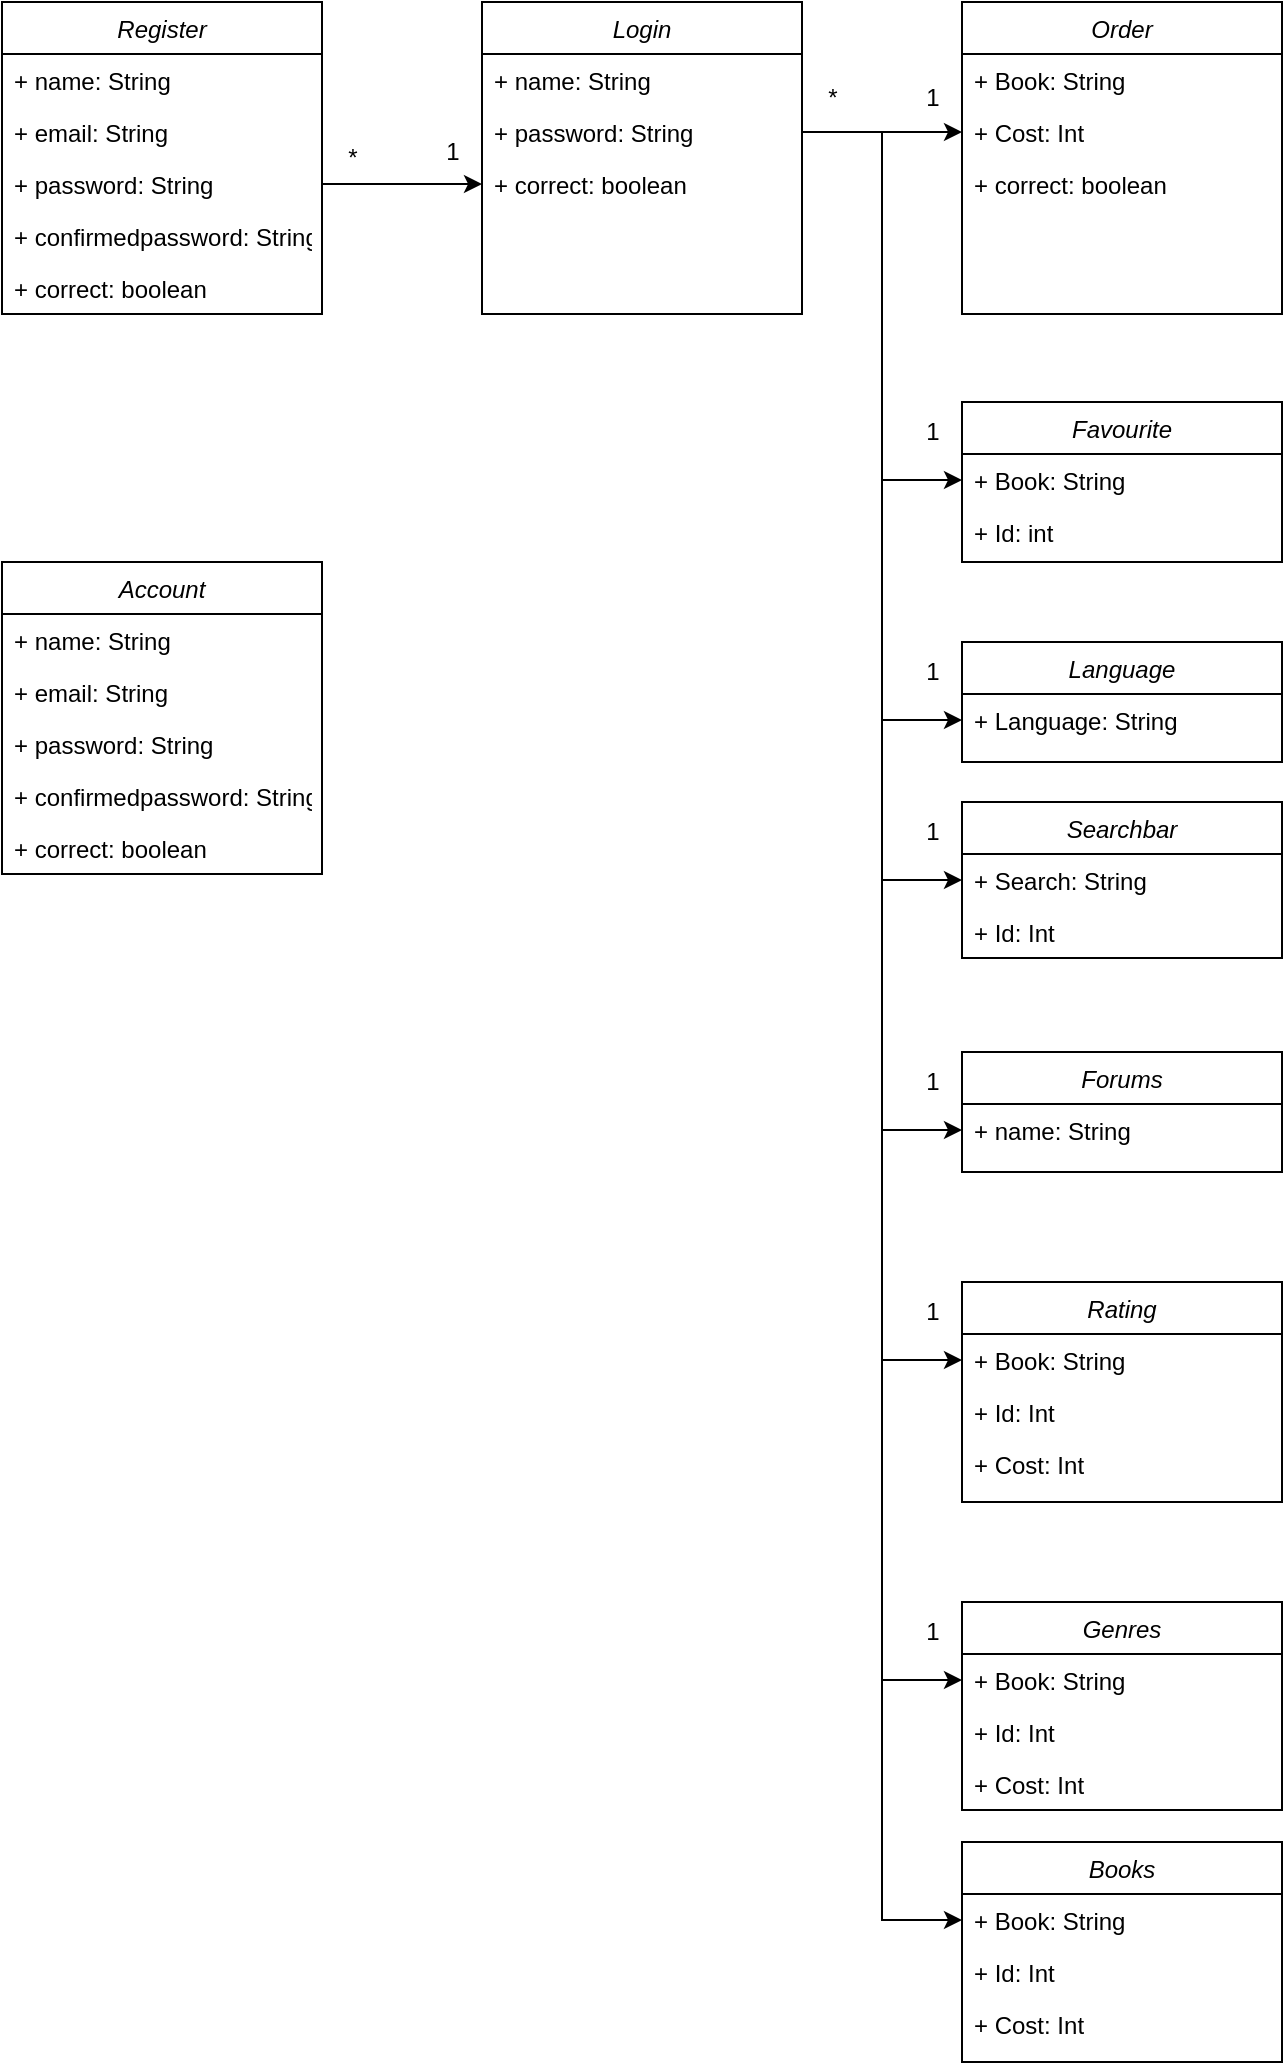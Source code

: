 <mxfile version="20.3.0" type="device"><diagram id="C5RBs43oDa-KdzZeNtuy" name="Page-1"><mxGraphModel dx="1217" dy="618" grid="1" gridSize="10" guides="1" tooltips="1" connect="1" arrows="1" fold="1" page="1" pageScale="1" pageWidth="827" pageHeight="1169" math="0" shadow="0"><root><mxCell id="WIyWlLk6GJQsqaUBKTNV-0"/><mxCell id="WIyWlLk6GJQsqaUBKTNV-1" parent="WIyWlLk6GJQsqaUBKTNV-0"/><mxCell id="m63bcGbSVluNW7EQ0npI-22" value="Register" style="swimlane;fontStyle=2;align=center;verticalAlign=top;childLayout=stackLayout;horizontal=1;startSize=26;horizontalStack=0;resizeParent=1;resizeLast=0;collapsible=1;marginBottom=0;rounded=0;shadow=0;strokeWidth=1;" parent="WIyWlLk6GJQsqaUBKTNV-1" vertex="1"><mxGeometry width="160" height="156" as="geometry"><mxRectangle x="230" y="140" width="160" height="26" as="alternateBounds"/></mxGeometry></mxCell><mxCell id="m63bcGbSVluNW7EQ0npI-23" value="+ name: String" style="text;align=left;verticalAlign=top;spacingLeft=4;spacingRight=4;overflow=hidden;rotatable=0;points=[[0,0.5],[1,0.5]];portConstraint=eastwest;" parent="m63bcGbSVluNW7EQ0npI-22" vertex="1"><mxGeometry y="26" width="160" height="26" as="geometry"/></mxCell><mxCell id="m63bcGbSVluNW7EQ0npI-24" value="+ email: String" style="text;align=left;verticalAlign=top;spacingLeft=4;spacingRight=4;overflow=hidden;rotatable=0;points=[[0,0.5],[1,0.5]];portConstraint=eastwest;rounded=0;shadow=0;html=0;" parent="m63bcGbSVluNW7EQ0npI-22" vertex="1"><mxGeometry y="52" width="160" height="26" as="geometry"/></mxCell><mxCell id="JaYmI2iD_6hp8TBxrncC-1" value="+ password: String" style="text;align=left;verticalAlign=top;spacingLeft=4;spacingRight=4;overflow=hidden;rotatable=0;points=[[0,0.5],[1,0.5]];portConstraint=eastwest;rounded=0;shadow=0;html=0;" parent="m63bcGbSVluNW7EQ0npI-22" vertex="1"><mxGeometry y="78" width="160" height="26" as="geometry"/></mxCell><mxCell id="JaYmI2iD_6hp8TBxrncC-0" value="+ confirmedpassword: String" style="text;align=left;verticalAlign=top;spacingLeft=4;spacingRight=4;overflow=hidden;rotatable=0;points=[[0,0.5],[1,0.5]];portConstraint=eastwest;rounded=0;shadow=0;html=0;" parent="m63bcGbSVluNW7EQ0npI-22" vertex="1"><mxGeometry y="104" width="160" height="26" as="geometry"/></mxCell><mxCell id="JaYmI2iD_6hp8TBxrncC-7" value="+ correct: boolean" style="text;align=left;verticalAlign=top;spacingLeft=4;spacingRight=4;overflow=hidden;rotatable=0;points=[[0,0.5],[1,0.5]];portConstraint=eastwest;rounded=0;shadow=0;html=0;" parent="m63bcGbSVluNW7EQ0npI-22" vertex="1"><mxGeometry y="130" width="160" height="26" as="geometry"/></mxCell><mxCell id="JaYmI2iD_6hp8TBxrncC-16" value="1" style="text;html=1;align=center;verticalAlign=middle;resizable=0;points=[];autosize=1;strokeColor=none;fillColor=none;" parent="WIyWlLk6GJQsqaUBKTNV-1" vertex="1"><mxGeometry x="210" y="60" width="30" height="30" as="geometry"/></mxCell><mxCell id="JaYmI2iD_6hp8TBxrncC-17" value="*" style="text;html=1;align=center;verticalAlign=middle;resizable=0;points=[];autosize=1;strokeColor=none;fillColor=none;" parent="WIyWlLk6GJQsqaUBKTNV-1" vertex="1"><mxGeometry x="160" y="63" width="30" height="30" as="geometry"/></mxCell><mxCell id="JaYmI2iD_6hp8TBxrncC-18" value="Login" style="swimlane;fontStyle=2;align=center;verticalAlign=top;childLayout=stackLayout;horizontal=1;startSize=26;horizontalStack=0;resizeParent=1;resizeLast=0;collapsible=1;marginBottom=0;rounded=0;shadow=0;strokeWidth=1;" parent="WIyWlLk6GJQsqaUBKTNV-1" vertex="1"><mxGeometry x="240" width="160" height="156" as="geometry"><mxRectangle x="230" y="140" width="160" height="26" as="alternateBounds"/></mxGeometry></mxCell><mxCell id="JaYmI2iD_6hp8TBxrncC-19" value="+ name: String" style="text;align=left;verticalAlign=top;spacingLeft=4;spacingRight=4;overflow=hidden;rotatable=0;points=[[0,0.5],[1,0.5]];portConstraint=eastwest;" parent="JaYmI2iD_6hp8TBxrncC-18" vertex="1"><mxGeometry y="26" width="160" height="26" as="geometry"/></mxCell><mxCell id="JaYmI2iD_6hp8TBxrncC-21" value="+ password: String" style="text;align=left;verticalAlign=top;spacingLeft=4;spacingRight=4;overflow=hidden;rotatable=0;points=[[0,0.5],[1,0.5]];portConstraint=eastwest;rounded=0;shadow=0;html=0;" parent="JaYmI2iD_6hp8TBxrncC-18" vertex="1"><mxGeometry y="52" width="160" height="26" as="geometry"/></mxCell><mxCell id="JaYmI2iD_6hp8TBxrncC-24" value="+ correct: boolean" style="text;align=left;verticalAlign=top;spacingLeft=4;spacingRight=4;overflow=hidden;rotatable=0;points=[[0,0.5],[1,0.5]];portConstraint=eastwest;rounded=0;shadow=0;html=0;" parent="JaYmI2iD_6hp8TBxrncC-18" vertex="1"><mxGeometry y="78" width="160" height="26" as="geometry"/></mxCell><mxCell id="JaYmI2iD_6hp8TBxrncC-25" style="edgeStyle=orthogonalEdgeStyle;rounded=0;orthogonalLoop=1;jettySize=auto;html=1;entryX=0;entryY=0.5;entryDx=0;entryDy=0;" parent="WIyWlLk6GJQsqaUBKTNV-1" source="JaYmI2iD_6hp8TBxrncC-1" target="JaYmI2iD_6hp8TBxrncC-24" edge="1"><mxGeometry relative="1" as="geometry"/></mxCell><mxCell id="JaYmI2iD_6hp8TBxrncC-26" value="Order" style="swimlane;fontStyle=2;align=center;verticalAlign=top;childLayout=stackLayout;horizontal=1;startSize=26;horizontalStack=0;resizeParent=1;resizeLast=0;collapsible=1;marginBottom=0;rounded=0;shadow=0;strokeWidth=1;" parent="WIyWlLk6GJQsqaUBKTNV-1" vertex="1"><mxGeometry x="480" width="160" height="156" as="geometry"><mxRectangle x="230" y="140" width="160" height="26" as="alternateBounds"/></mxGeometry></mxCell><mxCell id="JaYmI2iD_6hp8TBxrncC-27" value="+ Book: String" style="text;align=left;verticalAlign=top;spacingLeft=4;spacingRight=4;overflow=hidden;rotatable=0;points=[[0,0.5],[1,0.5]];portConstraint=eastwest;" parent="JaYmI2iD_6hp8TBxrncC-26" vertex="1"><mxGeometry y="26" width="160" height="26" as="geometry"/></mxCell><mxCell id="JaYmI2iD_6hp8TBxrncC-28" value="+ Cost: Int" style="text;align=left;verticalAlign=top;spacingLeft=4;spacingRight=4;overflow=hidden;rotatable=0;points=[[0,0.5],[1,0.5]];portConstraint=eastwest;rounded=0;shadow=0;html=0;" parent="JaYmI2iD_6hp8TBxrncC-26" vertex="1"><mxGeometry y="52" width="160" height="26" as="geometry"/></mxCell><mxCell id="JaYmI2iD_6hp8TBxrncC-29" value="+ correct: boolean" style="text;align=left;verticalAlign=top;spacingLeft=4;spacingRight=4;overflow=hidden;rotatable=0;points=[[0,0.5],[1,0.5]];portConstraint=eastwest;rounded=0;shadow=0;html=0;" parent="JaYmI2iD_6hp8TBxrncC-26" vertex="1"><mxGeometry y="78" width="160" height="26" as="geometry"/></mxCell><mxCell id="JaYmI2iD_6hp8TBxrncC-30" style="edgeStyle=orthogonalEdgeStyle;rounded=0;orthogonalLoop=1;jettySize=auto;html=1;entryX=0;entryY=0.5;entryDx=0;entryDy=0;" parent="WIyWlLk6GJQsqaUBKTNV-1" source="JaYmI2iD_6hp8TBxrncC-21" target="JaYmI2iD_6hp8TBxrncC-28" edge="1"><mxGeometry relative="1" as="geometry"/></mxCell><mxCell id="JaYmI2iD_6hp8TBxrncC-31" value="1" style="text;html=1;align=center;verticalAlign=middle;resizable=0;points=[];autosize=1;strokeColor=none;fillColor=none;" parent="WIyWlLk6GJQsqaUBKTNV-1" vertex="1"><mxGeometry x="450" y="33" width="30" height="30" as="geometry"/></mxCell><mxCell id="JaYmI2iD_6hp8TBxrncC-32" value="*" style="text;html=1;align=center;verticalAlign=middle;resizable=0;points=[];autosize=1;strokeColor=none;fillColor=none;" parent="WIyWlLk6GJQsqaUBKTNV-1" vertex="1"><mxGeometry x="400" y="33" width="30" height="30" as="geometry"/></mxCell><mxCell id="JaYmI2iD_6hp8TBxrncC-33" value="Rating" style="swimlane;fontStyle=2;align=center;verticalAlign=top;childLayout=stackLayout;horizontal=1;startSize=26;horizontalStack=0;resizeParent=1;resizeLast=0;collapsible=1;marginBottom=0;rounded=0;shadow=0;strokeWidth=1;" parent="WIyWlLk6GJQsqaUBKTNV-1" vertex="1"><mxGeometry x="480" y="640" width="160" height="110" as="geometry"><mxRectangle x="230" y="140" width="160" height="26" as="alternateBounds"/></mxGeometry></mxCell><mxCell id="JaYmI2iD_6hp8TBxrncC-34" value="+ Book: String" style="text;align=left;verticalAlign=top;spacingLeft=4;spacingRight=4;overflow=hidden;rotatable=0;points=[[0,0.5],[1,0.5]];portConstraint=eastwest;" parent="JaYmI2iD_6hp8TBxrncC-33" vertex="1"><mxGeometry y="26" width="160" height="26" as="geometry"/></mxCell><mxCell id="JaYmI2iD_6hp8TBxrncC-45" value="+ Id: Int" style="text;align=left;verticalAlign=top;spacingLeft=4;spacingRight=4;overflow=hidden;rotatable=0;points=[[0,0.5],[1,0.5]];portConstraint=eastwest;rounded=0;shadow=0;html=0;" parent="JaYmI2iD_6hp8TBxrncC-33" vertex="1"><mxGeometry y="52" width="160" height="26" as="geometry"/></mxCell><mxCell id="JaYmI2iD_6hp8TBxrncC-35" value="+ Cost: Int" style="text;align=left;verticalAlign=top;spacingLeft=4;spacingRight=4;overflow=hidden;rotatable=0;points=[[0,0.5],[1,0.5]];portConstraint=eastwest;rounded=0;shadow=0;html=0;" parent="JaYmI2iD_6hp8TBxrncC-33" vertex="1"><mxGeometry y="78" width="160" height="26" as="geometry"/></mxCell><mxCell id="JaYmI2iD_6hp8TBxrncC-38" value="1" style="text;html=1;align=center;verticalAlign=middle;resizable=0;points=[];autosize=1;strokeColor=none;fillColor=none;" parent="WIyWlLk6GJQsqaUBKTNV-1" vertex="1"><mxGeometry x="450" y="640" width="30" height="30" as="geometry"/></mxCell><mxCell id="JaYmI2iD_6hp8TBxrncC-40" value="Favourite" style="swimlane;fontStyle=2;align=center;verticalAlign=top;childLayout=stackLayout;horizontal=1;startSize=26;horizontalStack=0;resizeParent=1;resizeLast=0;collapsible=1;marginBottom=0;rounded=0;shadow=0;strokeWidth=1;" parent="WIyWlLk6GJQsqaUBKTNV-1" vertex="1"><mxGeometry x="480" y="200" width="160" height="80" as="geometry"><mxRectangle x="230" y="140" width="160" height="26" as="alternateBounds"/></mxGeometry></mxCell><mxCell id="JaYmI2iD_6hp8TBxrncC-41" value="+ Book: String" style="text;align=left;verticalAlign=top;spacingLeft=4;spacingRight=4;overflow=hidden;rotatable=0;points=[[0,0.5],[1,0.5]];portConstraint=eastwest;" parent="JaYmI2iD_6hp8TBxrncC-40" vertex="1"><mxGeometry y="26" width="160" height="26" as="geometry"/></mxCell><mxCell id="JaYmI2iD_6hp8TBxrncC-43" value="+ Id: int" style="text;align=left;verticalAlign=top;spacingLeft=4;spacingRight=4;overflow=hidden;rotatable=0;points=[[0,0.5],[1,0.5]];portConstraint=eastwest;rounded=0;shadow=0;html=0;" parent="JaYmI2iD_6hp8TBxrncC-40" vertex="1"><mxGeometry y="52" width="160" height="26" as="geometry"/></mxCell><mxCell id="JaYmI2iD_6hp8TBxrncC-47" style="edgeStyle=orthogonalEdgeStyle;rounded=0;orthogonalLoop=1;jettySize=auto;html=1;entryX=0;entryY=0.5;entryDx=0;entryDy=0;" parent="WIyWlLk6GJQsqaUBKTNV-1" source="JaYmI2iD_6hp8TBxrncC-21" target="JaYmI2iD_6hp8TBxrncC-41" edge="1"><mxGeometry relative="1" as="geometry"/></mxCell><mxCell id="JaYmI2iD_6hp8TBxrncC-48" value="1" style="text;html=1;align=center;verticalAlign=middle;resizable=0;points=[];autosize=1;strokeColor=none;fillColor=none;" parent="WIyWlLk6GJQsqaUBKTNV-1" vertex="1"><mxGeometry x="450" y="200" width="30" height="30" as="geometry"/></mxCell><mxCell id="JaYmI2iD_6hp8TBxrncC-50" value="Language" style="swimlane;fontStyle=2;align=center;verticalAlign=top;childLayout=stackLayout;horizontal=1;startSize=26;horizontalStack=0;resizeParent=1;resizeLast=0;collapsible=1;marginBottom=0;rounded=0;shadow=0;strokeWidth=1;" parent="WIyWlLk6GJQsqaUBKTNV-1" vertex="1"><mxGeometry x="480" y="320" width="160" height="60" as="geometry"><mxRectangle x="230" y="140" width="160" height="26" as="alternateBounds"/></mxGeometry></mxCell><mxCell id="JaYmI2iD_6hp8TBxrncC-51" value="+ Language: String" style="text;align=left;verticalAlign=top;spacingLeft=4;spacingRight=4;overflow=hidden;rotatable=0;points=[[0,0.5],[1,0.5]];portConstraint=eastwest;" parent="JaYmI2iD_6hp8TBxrncC-50" vertex="1"><mxGeometry y="26" width="160" height="26" as="geometry"/></mxCell><mxCell id="JaYmI2iD_6hp8TBxrncC-53" style="edgeStyle=orthogonalEdgeStyle;rounded=0;orthogonalLoop=1;jettySize=auto;html=1;entryX=0;entryY=0.5;entryDx=0;entryDy=0;" parent="WIyWlLk6GJQsqaUBKTNV-1" source="JaYmI2iD_6hp8TBxrncC-21" target="JaYmI2iD_6hp8TBxrncC-51" edge="1"><mxGeometry relative="1" as="geometry"/></mxCell><mxCell id="JaYmI2iD_6hp8TBxrncC-54" value="1" style="text;html=1;align=center;verticalAlign=middle;resizable=0;points=[];autosize=1;strokeColor=none;fillColor=none;" parent="WIyWlLk6GJQsqaUBKTNV-1" vertex="1"><mxGeometry x="450" y="320" width="30" height="30" as="geometry"/></mxCell><mxCell id="JaYmI2iD_6hp8TBxrncC-56" value="Searchbar" style="swimlane;fontStyle=2;align=center;verticalAlign=top;childLayout=stackLayout;horizontal=1;startSize=26;horizontalStack=0;resizeParent=1;resizeLast=0;collapsible=1;marginBottom=0;rounded=0;shadow=0;strokeWidth=1;" parent="WIyWlLk6GJQsqaUBKTNV-1" vertex="1"><mxGeometry x="480" y="400" width="160" height="78" as="geometry"><mxRectangle x="230" y="140" width="160" height="26" as="alternateBounds"/></mxGeometry></mxCell><mxCell id="JaYmI2iD_6hp8TBxrncC-57" value="+ Search: String" style="text;align=left;verticalAlign=top;spacingLeft=4;spacingRight=4;overflow=hidden;rotatable=0;points=[[0,0.5],[1,0.5]];portConstraint=eastwest;" parent="JaYmI2iD_6hp8TBxrncC-56" vertex="1"><mxGeometry y="26" width="160" height="26" as="geometry"/></mxCell><mxCell id="JaYmI2iD_6hp8TBxrncC-63" value="+ Id: Int" style="text;align=left;verticalAlign=top;spacingLeft=4;spacingRight=4;overflow=hidden;rotatable=0;points=[[0,0.5],[1,0.5]];portConstraint=eastwest;" parent="JaYmI2iD_6hp8TBxrncC-56" vertex="1"><mxGeometry y="52" width="160" height="26" as="geometry"/></mxCell><mxCell id="JaYmI2iD_6hp8TBxrncC-58" value="Forums" style="swimlane;fontStyle=2;align=center;verticalAlign=top;childLayout=stackLayout;horizontal=1;startSize=26;horizontalStack=0;resizeParent=1;resizeLast=0;collapsible=1;marginBottom=0;rounded=0;shadow=0;strokeWidth=1;" parent="WIyWlLk6GJQsqaUBKTNV-1" vertex="1"><mxGeometry x="480" y="525" width="160" height="60" as="geometry"><mxRectangle x="230" y="140" width="160" height="26" as="alternateBounds"/></mxGeometry></mxCell><mxCell id="JaYmI2iD_6hp8TBxrncC-59" value="+ name: String" style="text;align=left;verticalAlign=top;spacingLeft=4;spacingRight=4;overflow=hidden;rotatable=0;points=[[0,0.5],[1,0.5]];portConstraint=eastwest;" parent="JaYmI2iD_6hp8TBxrncC-58" vertex="1"><mxGeometry y="26" width="160" height="26" as="geometry"/></mxCell><mxCell id="JaYmI2iD_6hp8TBxrncC-60" style="edgeStyle=orthogonalEdgeStyle;rounded=0;orthogonalLoop=1;jettySize=auto;html=1;entryX=0;entryY=0.5;entryDx=0;entryDy=0;" parent="WIyWlLk6GJQsqaUBKTNV-1" source="JaYmI2iD_6hp8TBxrncC-21" target="JaYmI2iD_6hp8TBxrncC-57" edge="1"><mxGeometry relative="1" as="geometry"/></mxCell><mxCell id="JaYmI2iD_6hp8TBxrncC-61" value="1" style="text;html=1;align=center;verticalAlign=middle;resizable=0;points=[];autosize=1;strokeColor=none;fillColor=none;" parent="WIyWlLk6GJQsqaUBKTNV-1" vertex="1"><mxGeometry x="450" y="400" width="30" height="30" as="geometry"/></mxCell><mxCell id="JaYmI2iD_6hp8TBxrncC-64" style="edgeStyle=orthogonalEdgeStyle;rounded=0;orthogonalLoop=1;jettySize=auto;html=1;entryX=0;entryY=0.5;entryDx=0;entryDy=0;" parent="WIyWlLk6GJQsqaUBKTNV-1" source="JaYmI2iD_6hp8TBxrncC-21" target="JaYmI2iD_6hp8TBxrncC-59" edge="1"><mxGeometry relative="1" as="geometry"/></mxCell><mxCell id="JaYmI2iD_6hp8TBxrncC-65" value="1" style="text;html=1;align=center;verticalAlign=middle;resizable=0;points=[];autosize=1;strokeColor=none;fillColor=none;" parent="WIyWlLk6GJQsqaUBKTNV-1" vertex="1"><mxGeometry x="450" y="525" width="30" height="30" as="geometry"/></mxCell><mxCell id="JaYmI2iD_6hp8TBxrncC-67" style="edgeStyle=orthogonalEdgeStyle;rounded=0;orthogonalLoop=1;jettySize=auto;html=1;entryX=0;entryY=0.5;entryDx=0;entryDy=0;" parent="WIyWlLk6GJQsqaUBKTNV-1" source="JaYmI2iD_6hp8TBxrncC-21" target="JaYmI2iD_6hp8TBxrncC-34" edge="1"><mxGeometry relative="1" as="geometry"/></mxCell><mxCell id="JaYmI2iD_6hp8TBxrncC-68" value="Genres" style="swimlane;fontStyle=2;align=center;verticalAlign=top;childLayout=stackLayout;horizontal=1;startSize=26;horizontalStack=0;resizeParent=1;resizeLast=0;collapsible=1;marginBottom=0;rounded=0;shadow=0;strokeWidth=1;" parent="WIyWlLk6GJQsqaUBKTNV-1" vertex="1"><mxGeometry x="480" y="800" width="160" height="104" as="geometry"><mxRectangle x="230" y="140" width="160" height="26" as="alternateBounds"/></mxGeometry></mxCell><mxCell id="JaYmI2iD_6hp8TBxrncC-69" value="+ Book: String" style="text;align=left;verticalAlign=top;spacingLeft=4;spacingRight=4;overflow=hidden;rotatable=0;points=[[0,0.5],[1,0.5]];portConstraint=eastwest;" parent="JaYmI2iD_6hp8TBxrncC-68" vertex="1"><mxGeometry y="26" width="160" height="26" as="geometry"/></mxCell><mxCell id="JaYmI2iD_6hp8TBxrncC-70" value="+ Id: Int" style="text;align=left;verticalAlign=top;spacingLeft=4;spacingRight=4;overflow=hidden;rotatable=0;points=[[0,0.5],[1,0.5]];portConstraint=eastwest;rounded=0;shadow=0;html=0;" parent="JaYmI2iD_6hp8TBxrncC-68" vertex="1"><mxGeometry y="52" width="160" height="26" as="geometry"/></mxCell><mxCell id="JaYmI2iD_6hp8TBxrncC-71" value="+ Cost: Int" style="text;align=left;verticalAlign=top;spacingLeft=4;spacingRight=4;overflow=hidden;rotatable=0;points=[[0,0.5],[1,0.5]];portConstraint=eastwest;rounded=0;shadow=0;html=0;" parent="JaYmI2iD_6hp8TBxrncC-68" vertex="1"><mxGeometry y="78" width="160" height="26" as="geometry"/></mxCell><mxCell id="JaYmI2iD_6hp8TBxrncC-73" value="Books" style="swimlane;fontStyle=2;align=center;verticalAlign=top;childLayout=stackLayout;horizontal=1;startSize=26;horizontalStack=0;resizeParent=1;resizeLast=0;collapsible=1;marginBottom=0;rounded=0;shadow=0;strokeWidth=1;" parent="WIyWlLk6GJQsqaUBKTNV-1" vertex="1"><mxGeometry x="480" y="920" width="160" height="110" as="geometry"><mxRectangle x="230" y="140" width="160" height="26" as="alternateBounds"/></mxGeometry></mxCell><mxCell id="JaYmI2iD_6hp8TBxrncC-74" value="+ Book: String" style="text;align=left;verticalAlign=top;spacingLeft=4;spacingRight=4;overflow=hidden;rotatable=0;points=[[0,0.5],[1,0.5]];portConstraint=eastwest;" parent="JaYmI2iD_6hp8TBxrncC-73" vertex="1"><mxGeometry y="26" width="160" height="26" as="geometry"/></mxCell><mxCell id="JaYmI2iD_6hp8TBxrncC-75" value="+ Id: Int" style="text;align=left;verticalAlign=top;spacingLeft=4;spacingRight=4;overflow=hidden;rotatable=0;points=[[0,0.5],[1,0.5]];portConstraint=eastwest;rounded=0;shadow=0;html=0;" parent="JaYmI2iD_6hp8TBxrncC-73" vertex="1"><mxGeometry y="52" width="160" height="26" as="geometry"/></mxCell><mxCell id="JaYmI2iD_6hp8TBxrncC-76" value="+ Cost: Int" style="text;align=left;verticalAlign=top;spacingLeft=4;spacingRight=4;overflow=hidden;rotatable=0;points=[[0,0.5],[1,0.5]];portConstraint=eastwest;rounded=0;shadow=0;html=0;" parent="JaYmI2iD_6hp8TBxrncC-73" vertex="1"><mxGeometry y="78" width="160" height="26" as="geometry"/></mxCell><mxCell id="JaYmI2iD_6hp8TBxrncC-78" style="edgeStyle=orthogonalEdgeStyle;rounded=0;orthogonalLoop=1;jettySize=auto;html=1;entryX=0;entryY=0.5;entryDx=0;entryDy=0;" parent="WIyWlLk6GJQsqaUBKTNV-1" source="JaYmI2iD_6hp8TBxrncC-21" target="JaYmI2iD_6hp8TBxrncC-69" edge="1"><mxGeometry relative="1" as="geometry"/></mxCell><mxCell id="JaYmI2iD_6hp8TBxrncC-79" value="1" style="text;html=1;align=center;verticalAlign=middle;resizable=0;points=[];autosize=1;strokeColor=none;fillColor=none;" parent="WIyWlLk6GJQsqaUBKTNV-1" vertex="1"><mxGeometry x="450" y="800" width="30" height="30" as="geometry"/></mxCell><mxCell id="JaYmI2iD_6hp8TBxrncC-80" style="edgeStyle=orthogonalEdgeStyle;rounded=0;orthogonalLoop=1;jettySize=auto;html=1;entryX=0;entryY=0.5;entryDx=0;entryDy=0;" parent="WIyWlLk6GJQsqaUBKTNV-1" source="JaYmI2iD_6hp8TBxrncC-21" target="JaYmI2iD_6hp8TBxrncC-74" edge="1"><mxGeometry relative="1" as="geometry"/></mxCell><mxCell id="b3RhmRQUyMM4gsM6BhLM-0" value="Account" style="swimlane;fontStyle=2;align=center;verticalAlign=top;childLayout=stackLayout;horizontal=1;startSize=26;horizontalStack=0;resizeParent=1;resizeLast=0;collapsible=1;marginBottom=0;rounded=0;shadow=0;strokeWidth=1;" vertex="1" parent="WIyWlLk6GJQsqaUBKTNV-1"><mxGeometry y="280" width="160" height="156" as="geometry"><mxRectangle x="230" y="140" width="160" height="26" as="alternateBounds"/></mxGeometry></mxCell><mxCell id="b3RhmRQUyMM4gsM6BhLM-1" value="+ name: String" style="text;align=left;verticalAlign=top;spacingLeft=4;spacingRight=4;overflow=hidden;rotatable=0;points=[[0,0.5],[1,0.5]];portConstraint=eastwest;" vertex="1" parent="b3RhmRQUyMM4gsM6BhLM-0"><mxGeometry y="26" width="160" height="26" as="geometry"/></mxCell><mxCell id="b3RhmRQUyMM4gsM6BhLM-2" value="+ email: String" style="text;align=left;verticalAlign=top;spacingLeft=4;spacingRight=4;overflow=hidden;rotatable=0;points=[[0,0.5],[1,0.5]];portConstraint=eastwest;rounded=0;shadow=0;html=0;" vertex="1" parent="b3RhmRQUyMM4gsM6BhLM-0"><mxGeometry y="52" width="160" height="26" as="geometry"/></mxCell><mxCell id="b3RhmRQUyMM4gsM6BhLM-3" value="+ password: String" style="text;align=left;verticalAlign=top;spacingLeft=4;spacingRight=4;overflow=hidden;rotatable=0;points=[[0,0.5],[1,0.5]];portConstraint=eastwest;rounded=0;shadow=0;html=0;" vertex="1" parent="b3RhmRQUyMM4gsM6BhLM-0"><mxGeometry y="78" width="160" height="26" as="geometry"/></mxCell><mxCell id="b3RhmRQUyMM4gsM6BhLM-4" value="+ confirmedpassword: String" style="text;align=left;verticalAlign=top;spacingLeft=4;spacingRight=4;overflow=hidden;rotatable=0;points=[[0,0.5],[1,0.5]];portConstraint=eastwest;rounded=0;shadow=0;html=0;" vertex="1" parent="b3RhmRQUyMM4gsM6BhLM-0"><mxGeometry y="104" width="160" height="26" as="geometry"/></mxCell><mxCell id="b3RhmRQUyMM4gsM6BhLM-5" value="+ correct: boolean" style="text;align=left;verticalAlign=top;spacingLeft=4;spacingRight=4;overflow=hidden;rotatable=0;points=[[0,0.5],[1,0.5]];portConstraint=eastwest;rounded=0;shadow=0;html=0;" vertex="1" parent="b3RhmRQUyMM4gsM6BhLM-0"><mxGeometry y="130" width="160" height="26" as="geometry"/></mxCell></root></mxGraphModel></diagram></mxfile>